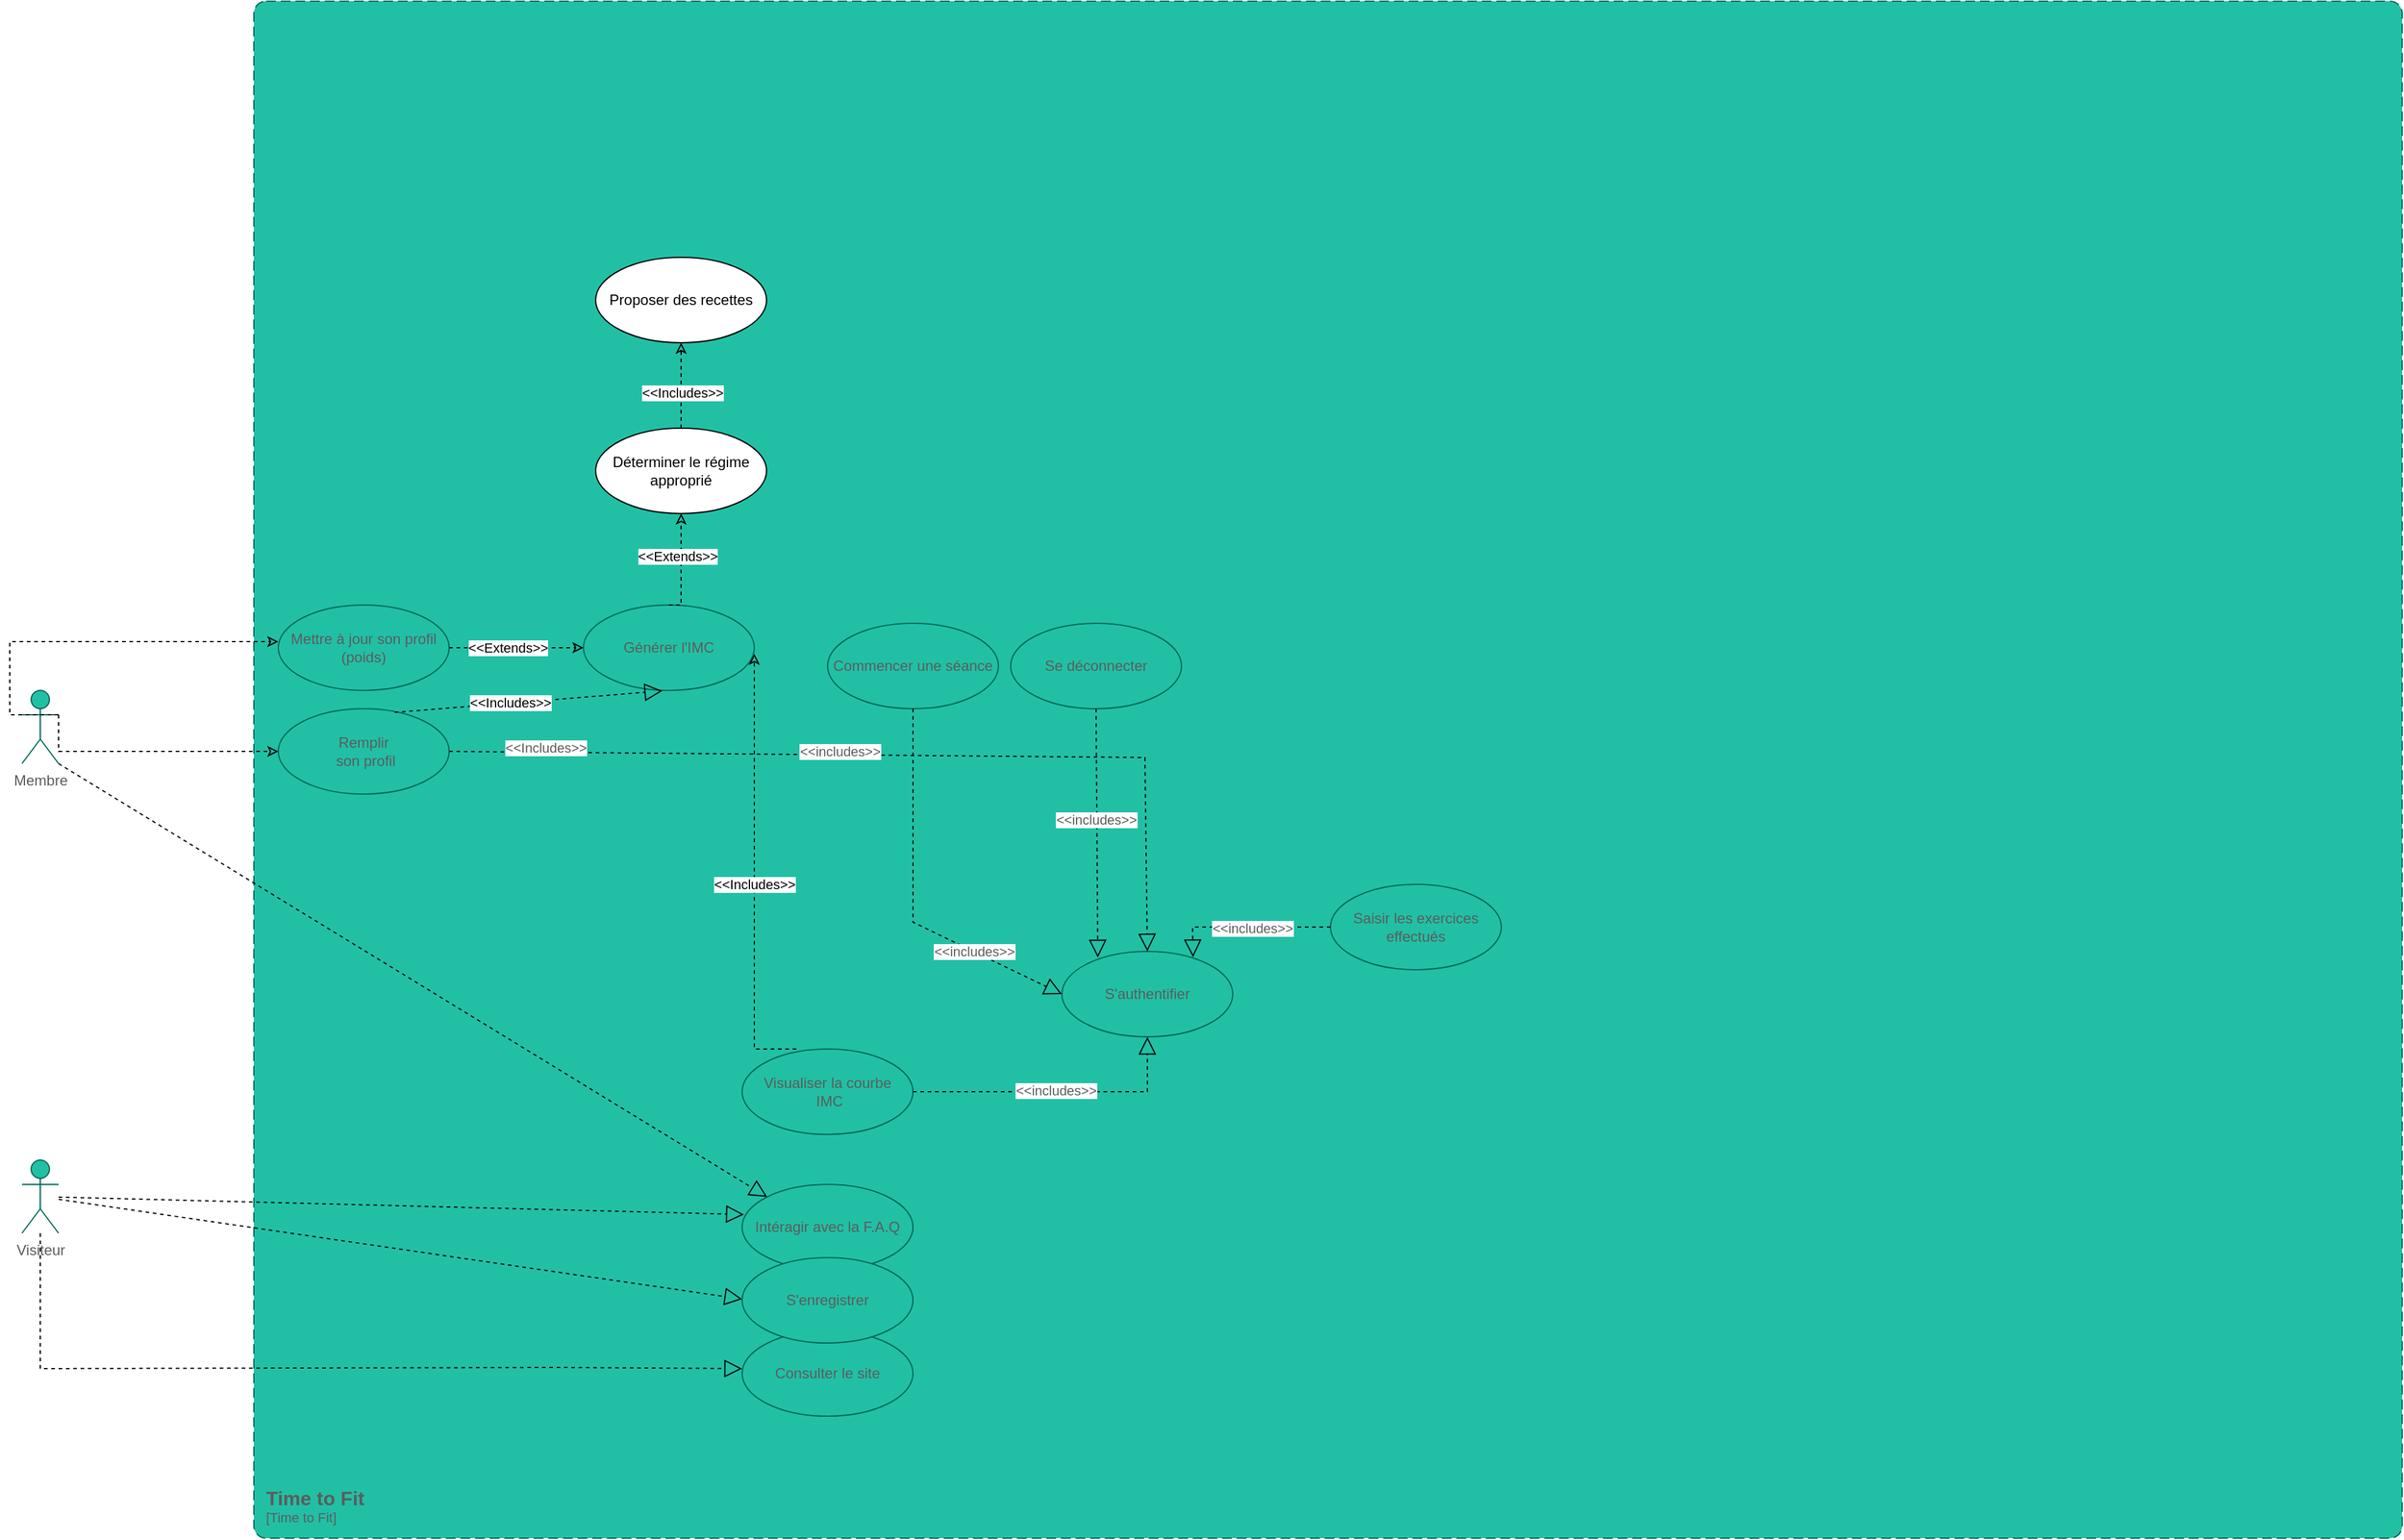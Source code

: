 <mxfile version="16.5.1" type="device" pages="4"><diagram id="xKvX-BIyCy0Cj0TKDyDa" name="Use_case_Diagram"><mxGraphModel dx="2447" dy="2106" grid="1" gridSize="10" guides="1" tooltips="1" connect="1" arrows="1" fold="1" page="1" pageScale="1" pageWidth="827" pageHeight="1169" math="0" shadow="0"><root><mxCell id="fLrZU8lNia59K8IGwUj8-0"/><mxCell id="fLrZU8lNia59K8IGwUj8-1" parent="fLrZU8lNia59K8IGwUj8-0"/><mxCell id="5-Moo6bqKRFE8r_fywq4-1" style="edgeStyle=orthogonalEdgeStyle;curved=0;rounded=1;sketch=0;orthogonalLoop=1;jettySize=auto;html=1;fontColor=#5C5C5C;strokeColor=#006658;fillColor=#21C0A5;" parent="fLrZU8lNia59K8IGwUj8-1" edge="1"><mxGeometry relative="1" as="geometry"><mxPoint x="389.99" y="360" as="targetPoint"/><mxPoint x="169.99" y="545.04" as="sourcePoint"/></mxGeometry></mxCell><mxCell id="5-Moo6bqKRFE8r_fywq4-2" value="Membre" style="shape=umlActor;verticalLabelPosition=bottom;verticalAlign=top;html=1;fillColor=#21C0A5;strokeColor=#006658;fontColor=#5C5C5C;" parent="fLrZU8lNia59K8IGwUj8-1" vertex="1"><mxGeometry x="-150" y="515" width="30" height="60" as="geometry"/></mxCell><mxCell id="5-Moo6bqKRFE8r_fywq4-3" value="Visiteur" style="shape=umlActor;verticalLabelPosition=bottom;verticalAlign=top;html=1;fillColor=#21C0A5;strokeColor=#006658;fontColor=#5C5C5C;" parent="fLrZU8lNia59K8IGwUj8-1" vertex="1"><mxGeometry x="-150" y="900" width="30" height="60" as="geometry"/></mxCell><object placeholders="1" c4Name="Time to Fit" c4Type="SystemScopeBoundary" c4Application="Time to Fit" label="&lt;font style=&quot;font-size: 16px&quot;&gt;&lt;b&gt;&lt;div style=&quot;text-align: left&quot;&gt;%c4Name%&lt;/div&gt;&lt;/b&gt;&lt;/font&gt;&lt;div style=&quot;text-align: left&quot;&gt;[%c4Application%]&lt;/div&gt;" id="5-Moo6bqKRFE8r_fywq4-5"><mxCell style="rounded=1;fontSize=11;whiteSpace=wrap;html=1;dashed=1;arcSize=20;labelBackgroundColor=none;align=left;verticalAlign=bottom;labelBorderColor=none;spacingTop=0;spacing=10;dashPattern=8 4;metaEdit=1;rotatable=0;perimeter=rectanglePerimeter;noLabel=0;labelPadding=0;allowArrows=0;connectable=0;expand=0;recursiveResize=0;editable=1;pointerEvents=0;absoluteArcSize=1;points=[[0.25,0,0],[0.5,0,0],[0.75,0,0],[1,0.25,0],[1,0.5,0],[1,0.75,0],[0.75,1,0],[0.5,1,0],[0.25,1,0],[0,0.75,0],[0,0.5,0],[0,0.25,0]];fillColor=#21C0A5;strokeColor=#006658;fontColor=#5C5C5C;" parent="fLrZU8lNia59K8IGwUj8-1" vertex="1"><mxGeometry x="40" y="-50" width="1760" height="1260" as="geometry"/></mxCell></object><mxCell id="5-Moo6bqKRFE8r_fywq4-6" value="&lt;div&gt;Remplir&lt;/div&gt;&amp;nbsp;son profil" style="ellipse;whiteSpace=wrap;html=1;fillColor=#21C0A5;strokeColor=#006658;fontColor=#5C5C5C;" parent="fLrZU8lNia59K8IGwUj8-1" vertex="1"><mxGeometry x="60" y="530" width="140" height="70" as="geometry"/></mxCell><mxCell id="5-Moo6bqKRFE8r_fywq4-7" value="S'authentifier" style="ellipse;whiteSpace=wrap;html=1;fillColor=#21C0A5;strokeColor=#006658;fontColor=#5C5C5C;" parent="fLrZU8lNia59K8IGwUj8-1" vertex="1"><mxGeometry x="701.99" y="729" width="140" height="70" as="geometry"/></mxCell><mxCell id="5-Moo6bqKRFE8r_fywq4-8" value="" style="endArrow=block;dashed=1;endFill=0;endSize=12;html=1;rounded=0;entryX=0.5;entryY=0;entryDx=0;entryDy=0;strokeColor=#000807;fontColor=#5C5C5C;exitX=1;exitY=0.5;exitDx=0;exitDy=0;strokeWidth=1;" parent="fLrZU8lNia59K8IGwUj8-1" source="5-Moo6bqKRFE8r_fywq4-6" target="5-Moo6bqKRFE8r_fywq4-7" edge="1"><mxGeometry width="160" relative="1" as="geometry"><mxPoint x="409.99" y="630" as="sourcePoint"/><mxPoint x="729.99" y="660" as="targetPoint"/><Array as="points"><mxPoint x="770" y="570"/></Array></mxGeometry></mxCell><mxCell id="5-Moo6bqKRFE8r_fywq4-9" value="&amp;lt;&amp;lt;includes&amp;gt;&amp;gt;" style="edgeLabel;html=1;align=center;verticalAlign=middle;resizable=0;points=[];fontColor=#5C5C5C;" parent="5-Moo6bqKRFE8r_fywq4-8" vertex="1" connectable="0"><mxGeometry x="-0.638" y="1" relative="1" as="geometry"><mxPoint x="188" as="offset"/></mxGeometry></mxCell><mxCell id="5-Moo6bqKRFE8r_fywq4-10" value="Commencer une séance" style="ellipse;whiteSpace=wrap;html=1;fillColor=#21C0A5;strokeColor=#006658;fontColor=#5C5C5C;" parent="fLrZU8lNia59K8IGwUj8-1" vertex="1"><mxGeometry x="509.99" y="460" width="140" height="70" as="geometry"/></mxCell><mxCell id="5-Moo6bqKRFE8r_fywq4-11" value="" style="endArrow=block;dashed=1;endFill=0;endSize=12;html=1;rounded=0;entryX=0;entryY=0.5;entryDx=0;entryDy=0;strokeColor=#000807;fontColor=#5C5C5C;exitX=0.5;exitY=1;exitDx=0;exitDy=0;strokeWidth=1;" parent="fLrZU8lNia59K8IGwUj8-1" source="5-Moo6bqKRFE8r_fywq4-10" target="5-Moo6bqKRFE8r_fywq4-7" edge="1"><mxGeometry width="160" relative="1" as="geometry"><mxPoint x="589.99" y="580" as="sourcePoint"/><mxPoint x="649.99" y="680" as="targetPoint"/><Array as="points"><mxPoint x="580" y="705"/></Array></mxGeometry></mxCell><mxCell id="5-Moo6bqKRFE8r_fywq4-12" value="&amp;lt;&amp;lt;includes&amp;gt;&amp;gt;" style="edgeLabel;html=1;align=center;verticalAlign=middle;resizable=0;points=[];fontColor=#5C5C5C;" parent="5-Moo6bqKRFE8r_fywq4-11" vertex="1" connectable="0"><mxGeometry x="-0.149" relative="1" as="geometry"><mxPoint x="50" y="67" as="offset"/></mxGeometry></mxCell><mxCell id="5-Moo6bqKRFE8r_fywq4-13" value="Intéragir avec la F.A.Q" style="ellipse;whiteSpace=wrap;html=1;fillColor=#21C0A5;strokeColor=#006658;fontColor=#5C5C5C;" parent="fLrZU8lNia59K8IGwUj8-1" vertex="1"><mxGeometry x="439.99" y="920" width="140" height="70" as="geometry"/></mxCell><mxCell id="5-Moo6bqKRFE8r_fywq4-14" value="" style="endArrow=block;dashed=1;endFill=0;endSize=12;html=1;rounded=0;strokeColor=#000807;fontColor=#5C5C5C;entryX=0.01;entryY=0.352;entryDx=0;entryDy=0;entryPerimeter=0;strokeWidth=1;" parent="fLrZU8lNia59K8IGwUj8-1" source="5-Moo6bqKRFE8r_fywq4-3" target="5-Moo6bqKRFE8r_fywq4-13" edge="1"><mxGeometry width="160" relative="1" as="geometry"><mxPoint x="160" y="940.02" as="sourcePoint"/><mxPoint x="449.99" y="940" as="targetPoint"/><Array as="points"/></mxGeometry></mxCell><mxCell id="5-Moo6bqKRFE8r_fywq4-16" value="" style="endArrow=block;dashed=1;endFill=0;endSize=12;html=1;rounded=0;entryX=0;entryY=0;entryDx=0;entryDy=0;strokeColor=#000807;fontColor=#5C5C5C;strokeWidth=1;exitX=1;exitY=1;exitDx=0;exitDy=0;exitPerimeter=0;" parent="fLrZU8lNia59K8IGwUj8-1" source="5-Moo6bqKRFE8r_fywq4-2" target="5-Moo6bqKRFE8r_fywq4-13" edge="1"><mxGeometry width="160" relative="1" as="geometry"><mxPoint x="169.99" y="565.217" as="sourcePoint"/><mxPoint x="309.99" y="860" as="targetPoint"/><Array as="points"/></mxGeometry></mxCell><mxCell id="5-Moo6bqKRFE8r_fywq4-18" value="Consulter le site&lt;span style=&quot;color: rgba(0 , 0 , 0 , 0) ; font-family: monospace ; font-size: 0px&quot;&gt;%3CmxGraphModel%3E%3Croot%3E%3CmxCell%20id%3D%220%22%2F%3E%3CmxCell%20id%3D%221%22%20parent%3D%220%22%2F%3E%3CmxCell%20id%3D%222%22%20value%3D%22%22%20style%3D%22endArrow%3Dblock%3Bdashed%3D1%3BendFill%3D0%3BendSize%3D12%3Bhtml%3D1%3Brounded%3D0%3BentryX%3D0.5%3BentryY%3D0%3BentryDx%3D0%3BentryDy%3D0%3B%22%20edge%3D%221%22%20parent%3D%221%22%3E%3CmxGeometry%20width%3D%22160%22%20relative%3D%221%22%20as%3D%22geometry%22%3E%3CmxPoint%20x%3D%22-310%22%20y%3D%22-660.56%22%20as%3D%22sourcePoint%22%2F%3E%3CmxPoint%20x%3D%22-220%22%20y%3D%22-530%22%20as%3D%22targetPoint%22%2F%3E%3CArray%20as%3D%22points%22%3E%3CmxPoint%20x%3D%22-220%22%20y%3D%22-661%22%2F%3E%3C%2FArray%3E%3C%2FmxGeometry%3E%3C%2FmxCell%3E%3C%2Froot%3E%3C%2FmxGraphModel%3E&lt;/span&gt;" style="ellipse;whiteSpace=wrap;html=1;fillColor=#21C0A5;strokeColor=#006658;fontColor=#5C5C5C;" parent="fLrZU8lNia59K8IGwUj8-1" vertex="1"><mxGeometry x="439.99" y="1040" width="140" height="70" as="geometry"/></mxCell><mxCell id="5-Moo6bqKRFE8r_fywq4-19" value="" style="endArrow=block;dashed=1;endFill=0;endSize=12;html=1;rounded=0;entryX=0.5;entryY=0;entryDx=0;entryDy=0;strokeColor=#000807;fontColor=#5C5C5C;strokeWidth=1;" parent="fLrZU8lNia59K8IGwUj8-1" source="5-Moo6bqKRFE8r_fywq4-3" edge="1"><mxGeometry width="160" relative="1" as="geometry"><mxPoint x="163.99" y="949.68" as="sourcePoint"/><mxPoint x="439.99" y="1071" as="targetPoint"/><Array as="points"><mxPoint x="-135" y="1071"/><mxPoint x="289.99" y="1070"/></Array></mxGeometry></mxCell><mxCell id="5-Moo6bqKRFE8r_fywq4-21" value="Saisir les exercices effectués&lt;span style=&quot;color: rgba(0 , 0 , 0 , 0) ; font-family: monospace ; font-size: 0px&quot;&gt;%3CmxGraphModel%3E%3Croot%3E%3CmxCell%20id%3D%220%22%2F%3E%3CmxCell%20id%3D%221%22%20parent%3D%220%22%2F%3E%3CmxCell%20id%3D%222%22%20value%3D%22%22%20style%3D%22endArrow%3Dblock%3Bdashed%3D1%3BendFill%3D0%3BendSize%3D12%3Bhtml%3D1%3Brounded%3D0%3BentryX%3D0.5%3BentryY%3D0%3BentryDx%3D0%3BentryDy%3D0%3B%22%20edge%3D%221%22%20parent%3D%221%22%3E%3CmxGeometry%20width%3D%22160%22%20relative%3D%221%22%20as%3D%22geometry%22%3E%3CmxPoint%20x%3D%22-310%22%20y%3D%22-660.56%22%20as%3D%22sourcePoint%22%2F%3E%3CmxPoint%20x%3D%22-220%22%20y%3D%22-530%22%20as%3D%22targetPoint%22%2F%3E%3CArray%20as%3D%22points%22%3E%3CmxPoint%20x%3D%22-220%22%20y%3D%22-661%22%2F%3E%3C%2FArray%3E%3C%2FmxGeometry%3E%3C%2FmxCell%3E%3C%2Froot%3E%3C%2FmxGraphModel%3E&lt;/span&gt;" style="ellipse;whiteSpace=wrap;html=1;fillColor=#21C0A5;strokeColor=#006658;fontColor=#5C5C5C;" parent="fLrZU8lNia59K8IGwUj8-1" vertex="1"><mxGeometry x="921.99" y="674" width="140" height="70" as="geometry"/></mxCell><mxCell id="5-Moo6bqKRFE8r_fywq4-22" value="" style="endArrow=block;dashed=1;endFill=0;endSize=12;html=1;rounded=0;exitX=0.767;exitY=0.067;exitDx=0;exitDy=0;exitPerimeter=0;strokeColor=#000807;fontColor=#5C5C5C;entryX=0.767;entryY=0.067;entryDx=0;entryDy=0;entryPerimeter=0;strokeWidth=1;" parent="fLrZU8lNia59K8IGwUj8-1" target="5-Moo6bqKRFE8r_fywq4-7" edge="1"><mxGeometry width="160" relative="1" as="geometry"><mxPoint x="921.99" y="709" as="sourcePoint"/><mxPoint x="501.99" y="748.44" as="targetPoint"/><Array as="points"><mxPoint x="808.99" y="709"/></Array></mxGeometry></mxCell><mxCell id="5-Moo6bqKRFE8r_fywq4-23" value="&amp;lt;&amp;lt;includes&amp;gt;&amp;gt;" style="edgeLabel;html=1;align=center;verticalAlign=middle;resizable=0;points=[];fontColor=#5C5C5C;" parent="5-Moo6bqKRFE8r_fywq4-22" vertex="1" connectable="0"><mxGeometry x="-0.078" y="1" relative="1" as="geometry"><mxPoint x="-1" as="offset"/></mxGeometry></mxCell><mxCell id="5-Moo6bqKRFE8r_fywq4-24" value="Visualiser la courbe&lt;br&gt;&amp;nbsp;IMC" style="ellipse;whiteSpace=wrap;html=1;fillColor=#21C0A5;strokeColor=#006658;fontColor=#5C5C5C;" parent="fLrZU8lNia59K8IGwUj8-1" vertex="1"><mxGeometry x="439.99" y="809" width="140" height="70" as="geometry"/></mxCell><mxCell id="5-Moo6bqKRFE8r_fywq4-25" value="" style="endArrow=block;dashed=1;endFill=0;endSize=12;html=1;rounded=0;strokeColor=#000807;fontColor=#5C5C5C;entryX=1;entryY=0.5;entryDx=0;entryDy=0;exitX=1;exitY=0.5;exitDx=0;exitDy=0;strokeWidth=1;" parent="fLrZU8lNia59K8IGwUj8-1" source="5-Moo6bqKRFE8r_fywq4-24" edge="1"><mxGeometry width="160" relative="1" as="geometry"><mxPoint x="881.99" y="849" as="sourcePoint"/><mxPoint x="771.99" y="799" as="targetPoint"/><Array as="points"><mxPoint x="772" y="844"/></Array></mxGeometry></mxCell><mxCell id="5-Moo6bqKRFE8r_fywq4-26" value="&amp;lt;&amp;lt;includes&amp;gt;&amp;gt;" style="edgeLabel;html=1;align=center;verticalAlign=middle;resizable=0;points=[];fontColor=#5C5C5C;" parent="5-Moo6bqKRFE8r_fywq4-25" vertex="1" connectable="0"><mxGeometry x="0.078" y="-1" relative="1" as="geometry"><mxPoint x="-11" y="-2" as="offset"/></mxGeometry></mxCell><mxCell id="5-Moo6bqKRFE8r_fywq4-27" value="Se déconnecter" style="ellipse;whiteSpace=wrap;html=1;fillColor=#21C0A5;strokeColor=#006658;fontColor=#5C5C5C;" parent="fLrZU8lNia59K8IGwUj8-1" vertex="1"><mxGeometry x="659.99" y="460" width="140" height="70" as="geometry"/></mxCell><mxCell id="5-Moo6bqKRFE8r_fywq4-28" value="" style="endArrow=block;dashed=1;endFill=0;endSize=12;html=1;rounded=0;strokeColor=#000807;fontColor=#5C5C5C;exitX=0.5;exitY=1;exitDx=0;exitDy=0;entryX=0.21;entryY=0.071;entryDx=0;entryDy=0;entryPerimeter=0;strokeWidth=1;" parent="fLrZU8lNia59K8IGwUj8-1" source="5-Moo6bqKRFE8r_fywq4-27" target="5-Moo6bqKRFE8r_fywq4-7" edge="1"><mxGeometry width="160" relative="1" as="geometry"><mxPoint x="730" y="590" as="sourcePoint"/><mxPoint x="729.99" y="670" as="targetPoint"/><Array as="points"/></mxGeometry></mxCell><mxCell id="5-Moo6bqKRFE8r_fywq4-29" value="&amp;lt;&amp;lt;includes&amp;gt;&amp;gt;" style="edgeLabel;html=1;align=center;verticalAlign=middle;resizable=0;points=[];fontColor=#5C5C5C;" parent="5-Moo6bqKRFE8r_fywq4-28" vertex="1" connectable="0"><mxGeometry x="-0.004" y="-3" relative="1" as="geometry"><mxPoint x="2" y="-11" as="offset"/></mxGeometry></mxCell><mxCell id="5-Moo6bqKRFE8r_fywq4-30" value="Générer l'IMC" style="ellipse;whiteSpace=wrap;html=1;fillColor=#21C0A5;strokeColor=#006658;fontColor=#5C5C5C;" parent="fLrZU8lNia59K8IGwUj8-1" vertex="1"><mxGeometry x="310" y="445" width="140" height="70" as="geometry"/></mxCell><mxCell id="5-Moo6bqKRFE8r_fywq4-31" value="" style="endArrow=block;dashed=1;endFill=0;endSize=12;html=1;rounded=0;entryX=0.461;entryY=1.006;entryDx=0;entryDy=0;strokeColor=#000807;fontColor=#5C5C5C;exitX=0.681;exitY=0.043;exitDx=0;exitDy=0;exitPerimeter=0;entryPerimeter=0;strokeWidth=1;" parent="fLrZU8lNia59K8IGwUj8-1" source="5-Moo6bqKRFE8r_fywq4-6" target="5-Moo6bqKRFE8r_fywq4-30" edge="1"><mxGeometry width="160" relative="1" as="geometry"><mxPoint x="460" y="675" as="sourcePoint"/><mxPoint x="460" y="515" as="targetPoint"/><Array as="points"/></mxGeometry></mxCell><mxCell id="5-Moo6bqKRFE8r_fywq4-32" value="&amp;lt;&amp;lt;Includes&amp;gt;&amp;gt;" style="edgeLabel;html=1;align=center;verticalAlign=middle;resizable=0;points=[];fontColor=#5C5C5C;" parent="5-Moo6bqKRFE8r_fywq4-31" vertex="1" connectable="0"><mxGeometry x="0.293" y="2" relative="1" as="geometry"><mxPoint x="-18" y="42" as="offset"/></mxGeometry></mxCell><mxCell id="5-Moo6bqKRFE8r_fywq4-33" value="&amp;lt;&amp;lt;Includes&amp;gt;&amp;gt;" style="edgeLabel;html=1;align=center;verticalAlign=middle;resizable=0;points=[];" parent="5-Moo6bqKRFE8r_fywq4-31" vertex="1" connectable="0"><mxGeometry x="-0.283" y="2" relative="1" as="geometry"><mxPoint x="16" as="offset"/></mxGeometry></mxCell><mxCell id="5-Moo6bqKRFE8r_fywq4-34" value="Proposer des recettes" style="ellipse;whiteSpace=wrap;html=1;" parent="fLrZU8lNia59K8IGwUj8-1" vertex="1"><mxGeometry x="320" y="160" width="140" height="70" as="geometry"/></mxCell><mxCell id="5-Moo6bqKRFE8r_fywq4-35" value="" style="rounded=0;orthogonalLoop=1;jettySize=auto;html=1;strokeWidth=1;dashed=1;startArrow=none;endArrow=classic;edgeStyle=orthogonalEdgeStyle;startFill=0;endFill=0;strokeColor=#000000;sketch=0;entryX=0.5;entryY=1;entryDx=0;entryDy=0;exitX=0.5;exitY=0;exitDx=0;exitDy=0;" parent="fLrZU8lNia59K8IGwUj8-1" source="5-Moo6bqKRFE8r_fywq4-30" target="5-Moo6bqKRFE8r_fywq4-44" edge="1"><mxGeometry relative="1" as="geometry"><mxPoint x="410" y="550" as="sourcePoint"/><mxPoint x="660" y="550" as="targetPoint"/><Array as="points"><mxPoint x="390" y="445"/></Array></mxGeometry></mxCell><mxCell id="5-Moo6bqKRFE8r_fywq4-36" value="&amp;lt;&amp;lt;Extends&amp;gt;&amp;gt;" style="edgeLabel;html=1;align=center;verticalAlign=middle;resizable=0;points=[];" parent="5-Moo6bqKRFE8r_fywq4-35" vertex="1" connectable="0"><mxGeometry x="0.189" y="3" relative="1" as="geometry"><mxPoint as="offset"/></mxGeometry></mxCell><mxCell id="5-Moo6bqKRFE8r_fywq4-37" value="" style="rounded=0;orthogonalLoop=1;jettySize=auto;html=1;strokeWidth=1;dashed=1;startArrow=none;endArrow=classic;edgeStyle=orthogonalEdgeStyle;startFill=0;endFill=0;strokeColor=#020502;sketch=0;exitX=0.317;exitY=0;exitDx=0;exitDy=0;entryX=1;entryY=0.571;entryDx=0;entryDy=0;entryPerimeter=0;exitPerimeter=0;" parent="fLrZU8lNia59K8IGwUj8-1" source="5-Moo6bqKRFE8r_fywq4-24" target="5-Moo6bqKRFE8r_fywq4-30" edge="1"><mxGeometry relative="1" as="geometry"><mxPoint x="470" y="620" as="sourcePoint"/><mxPoint x="460" y="380" as="targetPoint"/><Array as="points"><mxPoint x="450" y="809"/></Array></mxGeometry></mxCell><mxCell id="5-Moo6bqKRFE8r_fywq4-38" value="&lt;div&gt;&amp;lt;&amp;lt;Includes&amp;gt;&amp;gt;&lt;/div&gt;" style="edgeLabel;html=1;align=center;verticalAlign=middle;resizable=0;points=[];" parent="5-Moo6bqKRFE8r_fywq4-37" vertex="1" connectable="0"><mxGeometry x="-0.706" y="-1" relative="1" as="geometry"><mxPoint x="-1" y="-117" as="offset"/></mxGeometry></mxCell><mxCell id="5-Moo6bqKRFE8r_fywq4-39" value="Mettre à jour son profil&lt;br&gt;(poids)" style="ellipse;whiteSpace=wrap;html=1;fillColor=#21C0A5;strokeColor=#006658;fontColor=#5C5C5C;" parent="fLrZU8lNia59K8IGwUj8-1" vertex="1"><mxGeometry x="60" y="445" width="140" height="70" as="geometry"/></mxCell><mxCell id="5-Moo6bqKRFE8r_fywq4-40" value="" style="rounded=0;orthogonalLoop=1;jettySize=auto;html=1;strokeWidth=1;dashed=1;startArrow=none;endArrow=classic;edgeStyle=orthogonalEdgeStyle;startFill=0;endFill=0;strokeColor=#000000;sketch=0;exitX=1;exitY=0.5;exitDx=0;exitDy=0;entryX=0;entryY=0.5;entryDx=0;entryDy=0;" parent="fLrZU8lNia59K8IGwUj8-1" source="5-Moo6bqKRFE8r_fywq4-39" target="5-Moo6bqKRFE8r_fywq4-30" edge="1"><mxGeometry relative="1" as="geometry"><mxPoint x="170" y="540" as="sourcePoint"/><mxPoint x="420" y="540" as="targetPoint"/></mxGeometry></mxCell><mxCell id="5-Moo6bqKRFE8r_fywq4-41" value="&amp;lt;&amp;lt;Extends&amp;gt;&amp;gt;" style="edgeLabel;html=1;align=center;verticalAlign=middle;resizable=0;points=[];" parent="5-Moo6bqKRFE8r_fywq4-40" vertex="1" connectable="0"><mxGeometry x="-0.127" relative="1" as="geometry"><mxPoint as="offset"/></mxGeometry></mxCell><mxCell id="5-Moo6bqKRFE8r_fywq4-42" value="" style="rounded=0;orthogonalLoop=1;jettySize=auto;html=1;strokeWidth=1;dashed=1;startArrow=none;endArrow=classic;edgeStyle=orthogonalEdgeStyle;startFill=0;endFill=0;strokeColor=#010301;sketch=0;exitX=1;exitY=0.333;exitDx=0;exitDy=0;exitPerimeter=0;entryX=0;entryY=0.5;entryDx=0;entryDy=0;" parent="fLrZU8lNia59K8IGwUj8-1" source="5-Moo6bqKRFE8r_fywq4-2" target="5-Moo6bqKRFE8r_fywq4-6" edge="1"><mxGeometry relative="1" as="geometry"><mxPoint x="-70" y="544.66" as="sourcePoint"/><mxPoint x="60" y="570" as="targetPoint"/><Array as="points"><mxPoint x="-120" y="565"/></Array></mxGeometry></mxCell><mxCell id="5-Moo6bqKRFE8r_fywq4-44" value="Déterminer le régime approprié" style="ellipse;whiteSpace=wrap;html=1;" parent="fLrZU8lNia59K8IGwUj8-1" vertex="1"><mxGeometry x="320" y="300" width="140" height="70" as="geometry"/></mxCell><mxCell id="5-Moo6bqKRFE8r_fywq4-45" value="" style="rounded=0;orthogonalLoop=1;jettySize=auto;html=1;strokeWidth=1;dashed=1;startArrow=none;endArrow=classic;edgeStyle=orthogonalEdgeStyle;startFill=0;endFill=0;strokeColor=#000000;sketch=0;entryX=0.5;entryY=1;entryDx=0;entryDy=0;exitX=0.5;exitY=0;exitDx=0;exitDy=0;" parent="fLrZU8lNia59K8IGwUj8-1" source="5-Moo6bqKRFE8r_fywq4-44" target="5-Moo6bqKRFE8r_fywq4-34" edge="1"><mxGeometry relative="1" as="geometry"><mxPoint x="300" y="460" as="sourcePoint"/><mxPoint x="550" y="460" as="targetPoint"/></mxGeometry></mxCell><mxCell id="5-Moo6bqKRFE8r_fywq4-46" value="&amp;lt;&amp;lt;Includes&amp;gt;&amp;gt;" style="edgeLabel;html=1;align=center;verticalAlign=middle;resizable=0;points=[];" parent="5-Moo6bqKRFE8r_fywq4-45" vertex="1" connectable="0"><mxGeometry x="-0.175" y="-1" relative="1" as="geometry"><mxPoint as="offset"/></mxGeometry></mxCell><mxCell id="B6ZZCcpnUKU3HFgtWo5v-0" value="S'enregistrer" style="ellipse;whiteSpace=wrap;html=1;fillColor=#21C0A5;strokeColor=#006658;fontColor=#5C5C5C;" vertex="1" parent="fLrZU8lNia59K8IGwUj8-1"><mxGeometry x="439.99" y="980" width="140" height="70" as="geometry"/></mxCell><mxCell id="kkzzXdFCJJ3UgBBlJ6cE-0" value="" style="endArrow=block;dashed=1;endFill=0;endSize=12;html=1;rounded=0;strokeColor=#000807;fontColor=#5C5C5C;strokeWidth=1;" edge="1" parent="fLrZU8lNia59K8IGwUj8-1" source="5-Moo6bqKRFE8r_fywq4-3"><mxGeometry width="160" relative="1" as="geometry"><mxPoint x="-111.39" y="1000.001" as="sourcePoint"/><mxPoint x="440" y="1014" as="targetPoint"/><Array as="points"/></mxGeometry></mxCell><mxCell id="puGQnghWBPVRZC0z6dfs-0" value="" style="rounded=0;orthogonalLoop=1;jettySize=auto;html=1;strokeWidth=1;dashed=1;startArrow=none;endArrow=classic;edgeStyle=orthogonalEdgeStyle;startFill=0;endFill=0;strokeColor=#010301;sketch=0;exitX=1;exitY=0.333;exitDx=0;exitDy=0;exitPerimeter=0;entryX=0;entryY=0.5;entryDx=0;entryDy=0;" edge="1" parent="fLrZU8lNia59K8IGwUj8-1" source="5-Moo6bqKRFE8r_fywq4-2"><mxGeometry relative="1" as="geometry"><mxPoint x="-120" y="445" as="sourcePoint"/><mxPoint x="60" y="475" as="targetPoint"/><Array as="points"><mxPoint x="-160" y="535"/><mxPoint x="-160" y="475"/></Array></mxGeometry></mxCell></root></mxGraphModel></diagram><diagram id="zWozdT0X6PgPorGKB9_T" name="Register_Diagram"><mxGraphModel dx="1350" dy="1950" grid="1" gridSize="10" guides="1" tooltips="1" connect="1" arrows="1" fold="1" page="1" pageScale="1" pageWidth="827" pageHeight="1169" math="0" shadow="0"><root><mxCell id="RYLnE3aSsPZ83BlJELiR-0"/><mxCell id="RYLnE3aSsPZ83BlJELiR-1" parent="RYLnE3aSsPZ83BlJELiR-0"/><mxCell id="ZDGxiLYGIK6fewVEwY1h-0" value="alt" style="strokeColor=inherit;fillColor=inherit;gradientColor=inherit;html=1;shape=mxgraph.sysml.package;labelX=35;fontStyle=1;align=left;verticalAlign=top;spacingLeft=5;spacingTop=-3;" vertex="1" parent="RYLnE3aSsPZ83BlJELiR-1"><mxGeometry x="670" y="54" width="1300" height="706" as="geometry"/></mxCell><mxCell id="RYLnE3aSsPZ83BlJELiR-2" value="Sign Up Form" style="shape=umlBoundary;whiteSpace=wrap;html=1;" vertex="1" parent="RYLnE3aSsPZ83BlJELiR-1"><mxGeometry x="1255.63" y="-365.55" width="66.25" height="50.73" as="geometry"/></mxCell><mxCell id="RYLnE3aSsPZ83BlJELiR-3" value="User Account Controller" style="ellipse;shape=umlControl;whiteSpace=wrap;html=1;" vertex="1" parent="RYLnE3aSsPZ83BlJELiR-1"><mxGeometry x="1480" y="-365.55" width="70" height="74.82" as="geometry"/></mxCell><mxCell id="RYLnE3aSsPZ83BlJELiR-4" value="" style="strokeColor=inherit;fillColor=inherit;gradientColor=inherit;endArrow=open;html=1;edgeStyle=none;verticalAlign=bottom;labelBackgroundColor=none;endSize=12;rounded=0;exitX=1.1;exitY=0.141;exitDx=0;exitDy=0;exitPerimeter=0;strokeWidth=2;fontSize=12;" edge="1" parent="RYLnE3aSsPZ83BlJELiR-1" source="RYLnE3aSsPZ83BlJELiR-31"><mxGeometry x="-1" y="-268" relative="1" as="geometry"><mxPoint x="648" y="702.55" as="sourcePoint"/><mxPoint x="1285" y="-186.18" as="targetPoint"/><mxPoint x="-93" y="-17" as="offset"/></mxGeometry></mxCell><mxCell id="RYLnE3aSsPZ83BlJELiR-5" value="Fill Register Form" style="align=right;html=1;verticalAlign=bottom;labelBackgroundColor=none;fontSize=12;" connectable="0" vertex="1" parent="RYLnE3aSsPZ83BlJELiR-4"><mxGeometry x="1" relative="1" as="geometry"><mxPoint x="-60" y="-1" as="offset"/></mxGeometry></mxCell><mxCell id="RYLnE3aSsPZ83BlJELiR-6" value="" style="html=1;points=[];perimeter=orthogonalPerimeter;fontSize=12;" vertex="1" parent="RYLnE3aSsPZ83BlJELiR-1"><mxGeometry x="1283.75" y="-189.18" width="10" height="35.37" as="geometry"/></mxCell><mxCell id="RYLnE3aSsPZ83BlJELiR-7" value="" style="strokeColor=inherit;fillColor=inherit;gradientColor=inherit;endArrow=none;html=1;edgeStyle=none;dashed=1;rounded=0;exitX=0.518;exitY=1.061;exitDx=0;exitDy=0;exitPerimeter=0;startArrow=none;fontSize=12;" edge="1" parent="RYLnE3aSsPZ83BlJELiR-1" source="RYLnE3aSsPZ83BlJELiR-18" target="RYLnE3aSsPZ83BlJELiR-6"><mxGeometry relative="1" as="geometry"><mxPoint x="1625.25" y="1132.55" as="targetPoint"/><mxPoint x="1622.47" y="794.425" as="sourcePoint"/></mxGeometry></mxCell><mxCell id="RYLnE3aSsPZ83BlJELiR-8" value="Submit Form Data" style="html=1;verticalAlign=bottom;labelBackgroundColor=none;endArrow=open;endFill=0;rounded=0;exitX=1.011;exitY=0.136;exitDx=0;exitDy=0;exitPerimeter=0;entryX=0;entryY=0.109;entryDx=0;entryDy=0;entryPerimeter=0;" edge="1" parent="RYLnE3aSsPZ83BlJELiR-1" source="RYLnE3aSsPZ83BlJELiR-9" target="RYLnE3aSsPZ83BlJELiR-11"><mxGeometry width="160" relative="1" as="geometry"><mxPoint x="891" y="1785.82" as="sourcePoint"/><mxPoint x="1051" y="1785.82" as="targetPoint"/></mxGeometry></mxCell><mxCell id="RYLnE3aSsPZ83BlJELiR-9" value="" style="html=1;points=[];perimeter=orthogonalPerimeter;" vertex="1" parent="RYLnE3aSsPZ83BlJELiR-1"><mxGeometry x="1283.75" y="-17.18" width="10" height="25" as="geometry"/></mxCell><mxCell id="RYLnE3aSsPZ83BlJELiR-10" value="" style="strokeColor=inherit;fillColor=inherit;gradientColor=inherit;endArrow=none;html=1;edgeStyle=none;dashed=1;rounded=0;exitX=0.518;exitY=1.061;exitDx=0;exitDy=0;exitPerimeter=0;startArrow=none;" edge="1" parent="RYLnE3aSsPZ83BlJELiR-1" source="RYLnE3aSsPZ83BlJELiR-6" target="RYLnE3aSsPZ83BlJELiR-9"><mxGeometry relative="1" as="geometry"><mxPoint x="1625.25" y="1086.55" as="targetPoint"/><mxPoint x="1621.93" y="837.04" as="sourcePoint"/></mxGeometry></mxCell><mxCell id="RYLnE3aSsPZ83BlJELiR-11" value="" style="html=1;points=[];perimeter=orthogonalPerimeter;" vertex="1" parent="RYLnE3aSsPZ83BlJELiR-1"><mxGeometry x="1515" y="-17.18" width="10" height="25" as="geometry"/></mxCell><mxCell id="RYLnE3aSsPZ83BlJELiR-12" value="" style="strokeColor=inherit;fillColor=inherit;gradientColor=inherit;endArrow=none;html=1;edgeStyle=none;dashed=1;rounded=0;exitX=0.594;exitY=1.023;exitDx=0;exitDy=0;exitPerimeter=0;" edge="1" parent="RYLnE3aSsPZ83BlJELiR-1" source="RYLnE3aSsPZ83BlJELiR-3" target="RYLnE3aSsPZ83BlJELiR-11"><mxGeometry relative="1" as="geometry"><mxPoint x="1853" y="1086.55" as="targetPoint"/><mxPoint x="1847.7" y="766.97" as="sourcePoint"/></mxGeometry></mxCell><mxCell id="RYLnE3aSsPZ83BlJELiR-13" value="Valid Form Data" style="html=1;verticalAlign=bottom;endArrow=open;dashed=1;endSize=8;rounded=0;exitX=0;exitY=0.86;exitDx=0;exitDy=0;exitPerimeter=0;entryX=1.125;entryY=0.867;entryDx=0;entryDy=0;entryPerimeter=0;" edge="1" parent="RYLnE3aSsPZ83BlJELiR-1" source="RYLnE3aSsPZ83BlJELiR-21" target="RYLnE3aSsPZ83BlJELiR-22"><mxGeometry relative="1" as="geometry"><mxPoint x="1076.75" y="1136.005" as="sourcePoint"/><mxPoint x="856.75" y="1136.555" as="targetPoint"/></mxGeometry></mxCell><mxCell id="RYLnE3aSsPZ83BlJELiR-14" value="" style="strokeColor=inherit;fillColor=inherit;gradientColor=inherit;endArrow=none;html=1;edgeStyle=none;dashed=1;rounded=0;exitX=0.417;exitY=0.98;exitDx=0;exitDy=0;exitPerimeter=0;startArrow=none;entryX=0.383;entryY=0.01;entryDx=0;entryDy=0;entryPerimeter=0;" edge="1" parent="RYLnE3aSsPZ83BlJELiR-1" source="RYLnE3aSsPZ83BlJELiR-11" target="RYLnE3aSsPZ83BlJELiR-21"><mxGeometry relative="1" as="geometry"><mxPoint x="1083.94" y="1072.5" as="targetPoint"/><mxPoint x="1083.94" y="1095.575" as="sourcePoint"/></mxGeometry></mxCell><mxCell id="RYLnE3aSsPZ83BlJELiR-15" style="edgeStyle=orthogonalEdgeStyle;rounded=0;orthogonalLoop=1;jettySize=auto;html=1;fontSize=12;" edge="1" parent="RYLnE3aSsPZ83BlJELiR-1" source="RYLnE3aSsPZ83BlJELiR-6"><mxGeometry relative="1" as="geometry"><mxPoint x="1294.0" y="-159.18" as="targetPoint"/><Array as="points"><mxPoint x="1314" y="-179.18"/><mxPoint x="1314" y="-159.18"/><mxPoint x="1294" y="-159.18"/></Array></mxGeometry></mxCell><mxCell id="RYLnE3aSsPZ83BlJELiR-16" value="check data" style="edgeLabel;html=1;align=center;verticalAlign=middle;resizable=0;points=[];fontSize=12;" vertex="1" connectable="0" parent="RYLnE3aSsPZ83BlJELiR-15"><mxGeometry x="-0.243" y="-2" relative="1" as="geometry"><mxPoint x="38" y="5" as="offset"/></mxGeometry></mxCell><mxCell id="RYLnE3aSsPZ83BlJELiR-17" value="Register Form navigate " style="html=1;verticalAlign=bottom;labelBackgroundColor=none;endArrow=open;endFill=0;rounded=0;exitX=1.038;exitY=0.072;exitDx=0;exitDy=0;exitPerimeter=0;entryX=-0.138;entryY=0.146;entryDx=0;entryDy=0;entryPerimeter=0;fontSize=12;strokeWidth=2;" edge="1" parent="RYLnE3aSsPZ83BlJELiR-1" target="RYLnE3aSsPZ83BlJELiR-18"><mxGeometry width="160" relative="1" as="geometry"><mxPoint x="1095.38" y="-258.02" as="sourcePoint"/><mxPoint x="848.03" y="556.36" as="targetPoint"/></mxGeometry></mxCell><mxCell id="RYLnE3aSsPZ83BlJELiR-18" value="" style="html=1;points=[];perimeter=orthogonalPerimeter;fontSize=12;" vertex="1" parent="RYLnE3aSsPZ83BlJELiR-1"><mxGeometry x="1283.75" y="-266.18" width="10" height="47" as="geometry"/></mxCell><mxCell id="RYLnE3aSsPZ83BlJELiR-19" value="" style="strokeColor=inherit;fillColor=inherit;gradientColor=inherit;endArrow=none;html=1;edgeStyle=none;dashed=1;rounded=0;exitX=0.518;exitY=1.061;exitDx=0;exitDy=0;exitPerimeter=0;" edge="1" parent="RYLnE3aSsPZ83BlJELiR-1" source="RYLnE3aSsPZ83BlJELiR-2" target="RYLnE3aSsPZ83BlJELiR-18"><mxGeometry relative="1" as="geometry"><mxPoint x="1632.47" y="795.82" as="targetPoint"/><mxPoint x="1632.47" y="658.425" as="sourcePoint"/></mxGeometry></mxCell><mxCell id="RYLnE3aSsPZ83BlJELiR-20" value="Display Register Form" style="html=1;verticalAlign=bottom;endArrow=open;dashed=1;endSize=8;rounded=0;exitX=0.008;exitY=0.87;exitDx=0;exitDy=0;exitPerimeter=0;entryX=1.055;entryY=0.914;entryDx=0;entryDy=0;entryPerimeter=0;fontSize=12;strokeWidth=2;" edge="1" parent="RYLnE3aSsPZ83BlJELiR-1"><mxGeometry relative="1" as="geometry"><mxPoint x="1283.83" y="-229.29" as="sourcePoint"/><mxPoint x="1095.55" y="-229.136" as="targetPoint"/></mxGeometry></mxCell><mxCell id="RYLnE3aSsPZ83BlJELiR-21" value="" style="html=1;points=[];perimeter=orthogonalPerimeter;" vertex="1" parent="RYLnE3aSsPZ83BlJELiR-1"><mxGeometry x="1515" y="311" width="10" height="254" as="geometry"/></mxCell><mxCell id="RYLnE3aSsPZ83BlJELiR-22" value="" style="html=1;points=[];perimeter=orthogonalPerimeter;" vertex="1" parent="RYLnE3aSsPZ83BlJELiR-1"><mxGeometry x="1283.75" y="305" width="10" height="260" as="geometry"/></mxCell><mxCell id="RYLnE3aSsPZ83BlJELiR-23" value="" style="strokeColor=inherit;fillColor=inherit;gradientColor=inherit;endArrow=none;html=1;edgeStyle=none;dashed=1;rounded=0;startArrow=none;exitX=0.68;exitY=1.031;exitDx=0;exitDy=0;exitPerimeter=0;entryX=0.542;entryY=-0.015;entryDx=0;entryDy=0;entryPerimeter=0;" edge="1" parent="RYLnE3aSsPZ83BlJELiR-1" source="RYLnE3aSsPZ83BlJELiR-9" target="RYLnE3aSsPZ83BlJELiR-22"><mxGeometry relative="1" as="geometry"><mxPoint x="852.86" y="1074.25" as="targetPoint"/><mxPoint x="818" y="1110" as="sourcePoint"/></mxGeometry></mxCell><mxCell id="RYLnE3aSsPZ83BlJELiR-24" value="" style="strokeColor=inherit;fillColor=inherit;gradientColor=inherit;endArrow=open;html=1;edgeStyle=none;verticalAlign=bottom;labelBackgroundColor=none;endSize=12;rounded=0;exitX=-0.292;exitY=0.921;exitDx=0;exitDy=0;exitPerimeter=0;entryX=1.083;entryY=0.907;entryDx=0;entryDy=0;entryPerimeter=0;" edge="1" parent="RYLnE3aSsPZ83BlJELiR-1" source="RYLnE3aSsPZ83BlJELiR-22"><mxGeometry x="1" y="-122" relative="1" as="geometry"><mxPoint x="828" y="1156" as="sourcePoint"/><mxPoint x="1095.83" y="544.634" as="targetPoint"/><mxPoint x="-122" y="109" as="offset"/></mxGeometry></mxCell><mxCell id="RYLnE3aSsPZ83BlJELiR-25" value="" style="align=right;html=1;verticalAlign=bottom;labelBackgroundColor=none;" connectable="0" vertex="1" parent="RYLnE3aSsPZ83BlJELiR-24"><mxGeometry x="1" relative="1" as="geometry"><mxPoint x="-60" y="-1" as="offset"/></mxGeometry></mxCell><mxCell id="RYLnE3aSsPZ83BlJELiR-26" value="&lt;div&gt;Registration Success&lt;/div&gt;" style="edgeLabel;html=1;align=center;verticalAlign=middle;resizable=0;points=[];" vertex="1" connectable="0" parent="RYLnE3aSsPZ83BlJELiR-24"><mxGeometry x="-0.274" y="1" relative="1" as="geometry"><mxPoint x="-28" y="-14" as="offset"/></mxGeometry></mxCell><mxCell id="RYLnE3aSsPZ83BlJELiR-27" value="Invalid Form Data" style="html=1;verticalAlign=bottom;endArrow=open;dashed=1;endSize=8;rounded=0;exitX=0.75;exitY=-0.003;exitDx=0;exitDy=0;exitPerimeter=0;" edge="1" parent="RYLnE3aSsPZ83BlJELiR-1" source="RYLnE3aSsPZ83BlJELiR-21" target="RYLnE3aSsPZ83BlJELiR-22"><mxGeometry x="0.027" y="-5" relative="1" as="geometry"><mxPoint x="1078.82" y="1207" as="sourcePoint"/><mxPoint x="856.75" y="1206.995" as="targetPoint"/><mxPoint as="offset"/></mxGeometry></mxCell><mxCell id="RYLnE3aSsPZ83BlJELiR-28" value="" style="strokeColor=inherit;fillColor=inherit;gradientColor=inherit;endArrow=open;html=1;edgeStyle=none;verticalAlign=bottom;labelBackgroundColor=none;endSize=12;rounded=0;exitX=-0.042;exitY=0.072;exitDx=0;exitDy=0;exitPerimeter=0;" edge="1" parent="RYLnE3aSsPZ83BlJELiR-1" source="RYLnE3aSsPZ83BlJELiR-22"><mxGeometry x="1" y="250" relative="1" as="geometry"><mxPoint x="858" y="1220" as="sourcePoint"/><mxPoint x="1095" y="323.72" as="targetPoint"/><mxPoint x="-120" y="-31" as="offset"/></mxGeometry></mxCell><mxCell id="RYLnE3aSsPZ83BlJELiR-29" value="" style="align=right;html=1;verticalAlign=bottom;labelBackgroundColor=none;" connectable="0" vertex="1" parent="RYLnE3aSsPZ83BlJELiR-28"><mxGeometry x="1" relative="1" as="geometry"><mxPoint x="-60" y="-1" as="offset"/></mxGeometry></mxCell><mxCell id="RYLnE3aSsPZ83BlJELiR-30" value="Registration Error " style="edgeLabel;html=1;align=center;verticalAlign=middle;resizable=0;points=[];" vertex="1" connectable="0" parent="RYLnE3aSsPZ83BlJELiR-28"><mxGeometry x="-0.274" y="1" relative="1" as="geometry"><mxPoint x="-28" y="-14" as="offset"/></mxGeometry></mxCell><mxCell id="RYLnE3aSsPZ83BlJELiR-34" value="&lt;font style=&quot;font-size: 16px&quot;&gt;[ ELSE ]&lt;/font&gt;" style="text;html=1;strokeColor=none;fillColor=none;align=center;verticalAlign=middle;whiteSpace=wrap;rounded=0;" vertex="1" parent="RYLnE3aSsPZ83BlJELiR-1"><mxGeometry x="719.48" y="450" width="120" height="30" as="geometry"/></mxCell><mxCell id="ZDGxiLYGIK6fewVEwY1h-2" value="&lt;font style=&quot;font-size: 16px&quot;&gt;[ IF SIGN UP FORM INVALID&amp;nbsp; ]&lt;/font&gt;" style="text;html=1;strokeColor=none;fillColor=none;align=center;verticalAlign=middle;whiteSpace=wrap;rounded=0;" vertex="1" parent="RYLnE3aSsPZ83BlJELiR-1"><mxGeometry x="700" y="100" width="158.96" height="30" as="geometry"/></mxCell><mxCell id="ZDGxiLYGIK6fewVEwY1h-3" value="" style="endArrow=none;dashed=1;html=1;dashPattern=1 3;strokeWidth=2;rounded=0;fontSize=16;entryX=1;entryY=0.5;entryDx=0;entryDy=0;entryPerimeter=0;exitX=0;exitY=0.5;exitDx=0;exitDy=0;exitPerimeter=0;" edge="1" parent="RYLnE3aSsPZ83BlJELiR-1" source="ZDGxiLYGIK6fewVEwY1h-0" target="ZDGxiLYGIK6fewVEwY1h-0"><mxGeometry width="50" height="50" relative="1" as="geometry"><mxPoint x="920" y="540" as="sourcePoint"/><mxPoint x="970" y="490" as="targetPoint"/></mxGeometry></mxCell><mxCell id="GEepgKPOlKwy3EsrmKXD-0" value="Member" style="shape=umlLifeline;participant=umlActor;perimeter=lifelinePerimeter;whiteSpace=wrap;html=1;container=1;collapsible=0;recursiveResize=0;verticalAlign=top;spacingTop=36;outlineConnect=0;" vertex="1" parent="RYLnE3aSsPZ83BlJELiR-1"><mxGeometry x="1075" y="-360" width="30" height="1120" as="geometry"/></mxCell><mxCell id="RYLnE3aSsPZ83BlJELiR-32" value="" style="html=1;points=[];perimeter=orthogonalPerimeter;fontSize=12;" vertex="1" parent="RYLnE3aSsPZ83BlJELiR-1"><mxGeometry x="1085" y="-267.18" width="10" height="46" as="geometry"/></mxCell><mxCell id="RYLnE3aSsPZ83BlJELiR-31" value="" style="html=1;points=[];perimeter=orthogonalPerimeter;fontSize=12;" vertex="1" parent="RYLnE3aSsPZ83BlJELiR-1"><mxGeometry x="1085" y="-191.18" width="10" height="35.37" as="geometry"/></mxCell><mxCell id="RYLnE3aSsPZ83BlJELiR-33" value="" style="html=1;points=[];perimeter=orthogonalPerimeter;" vertex="1" parent="RYLnE3aSsPZ83BlJELiR-1"><mxGeometry x="1085" y="301" width="10" height="262" as="geometry"/></mxCell><mxCell id="GEepgKPOlKwy3EsrmKXD-3" value="" style="strokeColor=inherit;fillColor=inherit;gradientColor=inherit;endArrow=none;html=1;edgeStyle=none;dashed=1;rounded=0;startArrow=none;exitX=0.68;exitY=1.031;exitDx=0;exitDy=0;exitPerimeter=0;entryX=0.478;entryY=1.006;entryDx=0;entryDy=0;entryPerimeter=0;" edge="1" parent="RYLnE3aSsPZ83BlJELiR-1" target="ZDGxiLYGIK6fewVEwY1h-0"><mxGeometry relative="1" as="geometry"><mxPoint x="1288" y="750" as="targetPoint"/><mxPoint x="1289.44" y="565.005" as="sourcePoint"/></mxGeometry></mxCell><mxCell id="GEepgKPOlKwy3EsrmKXD-4" value="" style="strokeColor=inherit;fillColor=inherit;gradientColor=inherit;endArrow=none;html=1;edgeStyle=none;dashed=1;rounded=0;startArrow=none;exitX=0.68;exitY=1.031;exitDx=0;exitDy=0;exitPerimeter=0;entryX=0.653;entryY=1.001;entryDx=0;entryDy=0;entryPerimeter=0;" edge="1" parent="RYLnE3aSsPZ83BlJELiR-1" target="ZDGxiLYGIK6fewVEwY1h-0"><mxGeometry relative="1" as="geometry"><mxPoint x="1519" y="730" as="targetPoint"/><mxPoint x="1520.69" y="563.005" as="sourcePoint"/></mxGeometry></mxCell></root></mxGraphModel></diagram><diagram name="Profile_Diagram" id="13e1069c-82ec-6db2-03f1-153e76fe0fe0"><mxGraphModel dx="100" dy="694" grid="1" gridSize="10" guides="1" tooltips="1" connect="1" arrows="1" fold="1" page="1" pageScale="1" pageWidth="1100" pageHeight="850" background="none" math="0" shadow="0"><root><mxCell id="0"/><mxCell id="1" parent="0"/><mxCell id="lV2GPpjneZvyTo1Dvyca-51" value="&lt;p style=&quot;margin: 0px ; margin-top: 4px ; margin-left: 10px ; text-align: left&quot;&gt;&lt;b&gt;User Session&lt;/b&gt;&lt;/p&gt;" style="html=1;shape=mxgraph.sysml.package;labelX=100;html=1;overflow=fill;strokeWidth=1;recursiveResize=0;" parent="1" vertex="1"><mxGeometry x="1610" y="43" width="1180" height="1200" as="geometry"/></mxCell><mxCell id="3GxjMLj2UxzKsW4R4t0T-2" value="alt" style="strokeColor=inherit;fillColor=inherit;gradientColor=inherit;html=1;shape=mxgraph.sysml.package;labelX=35;fontStyle=1;align=left;verticalAlign=top;spacingLeft=5;spacingTop=-3;" parent="lV2GPpjneZvyTo1Dvyca-51" vertex="1"><mxGeometry x="118" y="364" width="947" height="706" as="geometry"/></mxCell><mxCell id="I9kgtfCQMG2NYvvzK8pI-2" value="User&lt;br&gt;Session&lt;br&gt;Controller" style="ellipse;shape=umlControl;whiteSpace=wrap;html=1;" parent="lV2GPpjneZvyTo1Dvyca-51" vertex="1"><mxGeometry x="916.31" y="100" width="70" height="74.83" as="geometry"/></mxCell><mxCell id="I9kgtfCQMG2NYvvzK8pI-4" value="Profile Form" style="shape=umlBoundary;whiteSpace=wrap;html=1;" parent="lV2GPpjneZvyTo1Dvyca-51" vertex="1"><mxGeometry x="666.31" y="100" width="80" height="60" as="geometry"/></mxCell><mxCell id="I9kgtfCQMG2NYvvzK8pI-13" value="Fill Profile Form" style="html=1;verticalAlign=bottom;labelBackgroundColor=none;endArrow=open;endFill=0;rounded=0;exitX=0.969;exitY=0.434;exitDx=0;exitDy=0;exitPerimeter=0;entryX=-0.257;entryY=0.243;entryDx=0;entryDy=0;entryPerimeter=0;" parent="lV2GPpjneZvyTo1Dvyca-51" edge="1" target="I9kgtfCQMG2NYvvzK8pI-37"><mxGeometry x="-0.08" y="9" width="160" relative="1" as="geometry"><mxPoint x="255.0" y="246.134" as="sourcePoint"/><mxPoint x="950.86" y="244.12" as="targetPoint"/><mxPoint as="offset"/></mxGeometry></mxCell><mxCell id="I9kgtfCQMG2NYvvzK8pI-28" value="[ IF PROFILE FORM INVALID ]" style="text;html=1;strokeColor=none;fillColor=none;align=center;verticalAlign=middle;whiteSpace=wrap;rounded=0;" parent="lV2GPpjneZvyTo1Dvyca-51" vertex="1"><mxGeometry x="122" y="390" width="120" height="30" as="geometry"/></mxCell><mxCell id="I9kgtfCQMG2NYvvzK8pI-29" value="" style="strokeColor=inherit;fillColor=inherit;gradientColor=inherit;endArrow=none;html=1;edgeStyle=none;dashed=1;rounded=0;startArrow=none;entryX=0;entryY=0.5;entryDx=0;entryDy=0;entryPerimeter=0;" parent="lV2GPpjneZvyTo1Dvyca-51" edge="1"><mxGeometry relative="1" as="geometry"><mxPoint x="112.0" y="747.0" as="targetPoint"/><mxPoint x="1068" y="747" as="sourcePoint"/></mxGeometry></mxCell><mxCell id="I9kgtfCQMG2NYvvzK8pI-30" value="[ ELSE ]" style="text;html=1;strokeColor=none;fillColor=none;align=center;verticalAlign=middle;whiteSpace=wrap;rounded=0;" parent="lV2GPpjneZvyTo1Dvyca-51" vertex="1"><mxGeometry x="122" y="762" width="120" height="30" as="geometry"/></mxCell><mxCell id="lV2GPpjneZvyTo1Dvyca-83" value="Member" style="shape=umlLifeline;participant=umlActor;perimeter=lifelinePerimeter;whiteSpace=wrap;html=1;container=1;collapsible=0;recursiveResize=0;verticalAlign=top;spacingTop=36;outlineConnect=0;" parent="lV2GPpjneZvyTo1Dvyca-51" vertex="1"><mxGeometry x="242" y="100" width="30" height="820" as="geometry"/></mxCell><mxCell id="SNHabx1XayCfYcLeRMOJ-4" value="" style="html=1;points=[];perimeter=orthogonalPerimeter;" vertex="1" parent="lV2GPpjneZvyTo1Dvyca-83"><mxGeometry x="10" y="277" width="10" height="543" as="geometry"/></mxCell><mxCell id="I9kgtfCQMG2NYvvzK8pI-32" value="Invalid Form Data" style="html=1;verticalAlign=bottom;endArrow=open;dashed=1;endSize=8;rounded=0;" parent="lV2GPpjneZvyTo1Dvyca-51" edge="1"><mxGeometry relative="1" as="geometry"><mxPoint x="962" y="427" as="sourcePoint"/><mxPoint x="720" y="427" as="targetPoint"/></mxGeometry></mxCell><mxCell id="I9kgtfCQMG2NYvvzK8pI-34" value="" style="strokeColor=inherit;fillColor=inherit;gradientColor=inherit;endArrow=none;html=1;edgeStyle=none;dashed=1;rounded=0;exitX=0.5;exitY=0.993;exitDx=0;exitDy=0;exitPerimeter=0;entryX=0.617;entryY=1.003;entryDx=0;entryDy=0;entryPerimeter=0;startArrow=none;" parent="lV2GPpjneZvyTo1Dvyca-51" source="I9kgtfCQMG2NYvvzK8pI-43" target="I9kgtfCQMG2NYvvzK8pI-33" edge="1"><mxGeometry relative="1" as="geometry"><mxPoint x="1292.27" y="266.5" as="targetPoint"/><mxPoint x="1289.96" y="-1166" as="sourcePoint"/></mxGeometry></mxCell><mxCell id="I9kgtfCQMG2NYvvzK8pI-33" value="" style="html=1;points=[];perimeter=orthogonalPerimeter;" parent="lV2GPpjneZvyTo1Dvyca-51" vertex="1"><mxGeometry x="707" y="377" width="10" height="540" as="geometry"/></mxCell><mxCell id="I9kgtfCQMG2NYvvzK8pI-36" value="Valid Form Data" style="html=1;verticalAlign=bottom;endArrow=open;dashed=1;endSize=8;rounded=0;exitX=-0.332;exitY=0.907;exitDx=0;exitDy=0;exitPerimeter=0;entryX=0.905;entryY=0.905;entryDx=0;entryDy=0;entryPerimeter=0;" parent="lV2GPpjneZvyTo1Dvyca-51" source="I9kgtfCQMG2NYvvzK8pI-47" target="I9kgtfCQMG2NYvvzK8pI-33" edge="1"><mxGeometry relative="1" as="geometry"><mxPoint x="962" y="887" as="sourcePoint"/><mxPoint x="717" y="887" as="targetPoint"/></mxGeometry></mxCell><mxCell id="I9kgtfCQMG2NYvvzK8pI-38" style="edgeStyle=orthogonalEdgeStyle;rounded=0;orthogonalLoop=1;jettySize=auto;html=1;entryX=0.917;entryY=0.927;entryDx=0;entryDy=0;entryPerimeter=0;" parent="lV2GPpjneZvyTo1Dvyca-51" source="I9kgtfCQMG2NYvvzK8pI-37" target="I9kgtfCQMG2NYvvzK8pI-37" edge="1"><mxGeometry relative="1" as="geometry"><mxPoint x="735.56" y="282" as="targetPoint"/><Array as="points"><mxPoint x="755.31" y="262"/><mxPoint x="755.31" y="278"/><mxPoint x="735.31" y="278"/></Array></mxGeometry></mxCell><mxCell id="I9kgtfCQMG2NYvvzK8pI-39" value="check data" style="edgeLabel;html=1;align=center;verticalAlign=middle;resizable=0;points=[];" parent="I9kgtfCQMG2NYvvzK8pI-38" vertex="1" connectable="0"><mxGeometry x="-0.243" y="-2" relative="1" as="geometry"><mxPoint x="23" y="5" as="offset"/></mxGeometry></mxCell><mxCell id="I9kgtfCQMG2NYvvzK8pI-41" value="" style="strokeColor=inherit;fillColor=inherit;gradientColor=inherit;endArrow=none;html=1;edgeStyle=none;dashed=1;rounded=0;exitX=0.5;exitY=0.993;exitDx=0;exitDy=0;exitPerimeter=0;entryX=0.617;entryY=1.003;entryDx=0;entryDy=0;entryPerimeter=0;" parent="lV2GPpjneZvyTo1Dvyca-51" source="I9kgtfCQMG2NYvvzK8pI-4" target="I9kgtfCQMG2NYvvzK8pI-37" edge="1"><mxGeometry relative="1" as="geometry"><mxPoint x="1253.48" y="-369.13" as="targetPoint"/><mxPoint x="1252.31" y="-1468" as="sourcePoint"/></mxGeometry></mxCell><mxCell id="I9kgtfCQMG2NYvvzK8pI-37" value="" style="html=1;points=[];perimeter=orthogonalPerimeter;" parent="lV2GPpjneZvyTo1Dvyca-51" vertex="1"><mxGeometry x="700.31" y="232" width="10" height="50" as="geometry"/></mxCell><mxCell id="I9kgtfCQMG2NYvvzK8pI-46" value="" style="strokeColor=inherit;fillColor=inherit;gradientColor=inherit;endArrow=none;html=1;edgeStyle=none;dashed=1;rounded=0;exitX=0.496;exitY=1.011;exitDx=0;exitDy=0;exitPerimeter=0;entryX=0.79;entryY=1.002;entryDx=0;entryDy=0;entryPerimeter=0;" parent="lV2GPpjneZvyTo1Dvyca-51" source="I9kgtfCQMG2NYvvzK8pI-2" target="I9kgtfCQMG2NYvvzK8pI-44" edge="1"><mxGeometry relative="1" as="geometry"><mxPoint x="1412.01" y="-47" as="targetPoint"/><mxPoint x="1407.03" y="-1469.347" as="sourcePoint"/></mxGeometry></mxCell><mxCell id="I9kgtfCQMG2NYvvzK8pI-45" value="" style="strokeColor=inherit;fillColor=inherit;gradientColor=inherit;endArrow=none;html=1;edgeStyle=none;dashed=1;rounded=0;exitX=0.5;exitY=0.993;exitDx=0;exitDy=0;exitPerimeter=0;entryX=0.617;entryY=1.003;entryDx=0;entryDy=0;entryPerimeter=0;startArrow=none;" parent="lV2GPpjneZvyTo1Dvyca-51" source="I9kgtfCQMG2NYvvzK8pI-37" target="I9kgtfCQMG2NYvvzK8pI-43" edge="1"><mxGeometry relative="1" as="geometry"><mxPoint x="1166.48" y="839.87" as="targetPoint"/><mxPoint x="1165.31" y="478.65" as="sourcePoint"/></mxGeometry></mxCell><mxCell id="I9kgtfCQMG2NYvvzK8pI-42" value="Submit Form Data" style="html=1;verticalAlign=bottom;labelBackgroundColor=none;endArrow=open;endFill=0;rounded=0;exitX=1.011;exitY=0.136;exitDx=0;exitDy=0;exitPerimeter=0;entryX=-0.229;entryY=0.195;entryDx=0;entryDy=0;entryPerimeter=0;" parent="lV2GPpjneZvyTo1Dvyca-51" source="I9kgtfCQMG2NYvvzK8pI-43" target="I9kgtfCQMG2NYvvzK8pI-44" edge="1"><mxGeometry width="160" relative="1" as="geometry"><mxPoint x="291.56" y="238" as="sourcePoint"/><mxPoint x="451.56" y="238" as="targetPoint"/></mxGeometry></mxCell><mxCell id="I9kgtfCQMG2NYvvzK8pI-43" value="" style="html=1;points=[];perimeter=orthogonalPerimeter;" parent="lV2GPpjneZvyTo1Dvyca-51" vertex="1"><mxGeometry x="700.31" y="298" width="10" height="25" as="geometry"/></mxCell><mxCell id="I9kgtfCQMG2NYvvzK8pI-44" value="" style="html=1;points=[];perimeter=orthogonalPerimeter;" parent="lV2GPpjneZvyTo1Dvyca-51" vertex="1"><mxGeometry x="945.31" y="298" width="10" height="25" as="geometry"/></mxCell><mxCell id="I9kgtfCQMG2NYvvzK8pI-48" value="" style="strokeColor=inherit;fillColor=inherit;gradientColor=inherit;endArrow=none;html=1;edgeStyle=none;dashed=1;rounded=0;exitX=0.496;exitY=1.011;exitDx=0;exitDy=0;exitPerimeter=0;entryX=0.79;entryY=1.002;entryDx=0;entryDy=0;entryPerimeter=0;startArrow=none;" parent="lV2GPpjneZvyTo1Dvyca-51" source="I9kgtfCQMG2NYvvzK8pI-44" target="I9kgtfCQMG2NYvvzK8pI-47" edge="1"><mxGeometry relative="1" as="geometry"><mxPoint x="1419.66" y="245" as="targetPoint"/><mxPoint x="1414.92" y="-412.725" as="sourcePoint"/></mxGeometry></mxCell><mxCell id="I9kgtfCQMG2NYvvzK8pI-47" value="" style="html=1;points=[];perimeter=orthogonalPerimeter;" parent="lV2GPpjneZvyTo1Dvyca-51" vertex="1"><mxGeometry x="952" y="377" width="10" height="540" as="geometry"/></mxCell><mxCell id="I9kgtfCQMG2NYvvzK8pI-50" value="" style="strokeColor=inherit;fillColor=inherit;gradientColor=inherit;endArrow=open;html=1;edgeStyle=none;verticalAlign=bottom;labelBackgroundColor=none;endSize=12;rounded=0;exitX=-0.042;exitY=0.93;exitDx=0;exitDy=0;exitPerimeter=0;entryX=1.3;entryY=0.927;entryDx=0;entryDy=0;entryPerimeter=0;" parent="lV2GPpjneZvyTo1Dvyca-51" source="I9kgtfCQMG2NYvvzK8pI-33" edge="1" target="SNHabx1XayCfYcLeRMOJ-4"><mxGeometry x="1" y="-122" relative="1" as="geometry"><mxPoint x="563.83" y="661.49" as="sourcePoint"/><mxPoint x="290" y="879" as="targetPoint"/><mxPoint x="-122" y="109" as="offset"/></mxGeometry></mxCell><mxCell id="I9kgtfCQMG2NYvvzK8pI-51" value="" style="align=right;html=1;verticalAlign=bottom;labelBackgroundColor=none;" parent="I9kgtfCQMG2NYvvzK8pI-50" connectable="0" vertex="1"><mxGeometry x="1" relative="1" as="geometry"><mxPoint x="-60" y="-1" as="offset"/></mxGeometry></mxCell><mxCell id="I9kgtfCQMG2NYvvzK8pI-52" value="&lt;div&gt;Profile Form Success&lt;/div&gt;" style="edgeLabel;html=1;align=center;verticalAlign=middle;resizable=0;points=[];" parent="I9kgtfCQMG2NYvvzK8pI-50" vertex="1" connectable="0"><mxGeometry x="-0.274" y="1" relative="1" as="geometry"><mxPoint x="-133" y="-14" as="offset"/></mxGeometry></mxCell><mxCell id="I9kgtfCQMG2NYvvzK8pI-53" value="" style="strokeColor=inherit;fillColor=inherit;gradientColor=inherit;endArrow=open;html=1;edgeStyle=none;verticalAlign=bottom;labelBackgroundColor=none;endSize=12;rounded=0;entryX=1.089;entryY=0.359;entryDx=0;entryDy=0;entryPerimeter=0;" parent="lV2GPpjneZvyTo1Dvyca-51" source="I9kgtfCQMG2NYvvzK8pI-33" edge="1" target="SNHabx1XayCfYcLeRMOJ-4"><mxGeometry x="1" y="250" relative="1" as="geometry"><mxPoint x="564.67" y="442.25" as="sourcePoint"/><mxPoint x="290" y="570" as="targetPoint"/><mxPoint x="-120" y="-31" as="offset"/></mxGeometry></mxCell><mxCell id="I9kgtfCQMG2NYvvzK8pI-54" value="" style="align=right;html=1;verticalAlign=bottom;labelBackgroundColor=none;" parent="I9kgtfCQMG2NYvvzK8pI-53" connectable="0" vertex="1"><mxGeometry x="1" relative="1" as="geometry"><mxPoint x="-60" y="-1" as="offset"/></mxGeometry></mxCell><mxCell id="I9kgtfCQMG2NYvvzK8pI-55" value="Profile Form Error " style="edgeLabel;html=1;align=center;verticalAlign=middle;resizable=0;points=[];" parent="I9kgtfCQMG2NYvvzK8pI-53" vertex="1" connectable="0"><mxGeometry x="-0.274" y="1" relative="1" as="geometry"><mxPoint x="-142" y="-14" as="offset"/></mxGeometry></mxCell><mxCell id="SNHabx1XayCfYcLeRMOJ-5" value="" style="shape=umlDestroy;whiteSpace=wrap;html=1;strokeWidth=3;fontSize=16;" vertex="1" parent="lV2GPpjneZvyTo1Dvyca-51"><mxGeometry x="238" y="1007" width="38" height="33" as="geometry"/></mxCell><mxCell id="pSUaMHRZQuWO3Fa__p4r-1" value="" style="strokeColor=inherit;fillColor=inherit;gradientColor=inherit;endArrow=none;html=1;edgeStyle=none;dashed=1;rounded=0;exitX=0.541;exitY=1.003;exitDx=0;exitDy=0;exitPerimeter=0;" edge="1" parent="lV2GPpjneZvyTo1Dvyca-51" source="SNHabx1XayCfYcLeRMOJ-4"><mxGeometry relative="1" as="geometry"><mxPoint x="258" y="1027" as="targetPoint"/><mxPoint x="258" y="947" as="sourcePoint"/></mxGeometry></mxCell><mxCell id="pSUaMHRZQuWO3Fa__p4r-2" value="" style="strokeColor=inherit;fillColor=inherit;gradientColor=inherit;endArrow=none;html=1;edgeStyle=none;dashed=1;rounded=0;exitX=0.541;exitY=1.003;exitDx=0;exitDy=0;exitPerimeter=0;" edge="1" parent="lV2GPpjneZvyTo1Dvyca-51"><mxGeometry relative="1" as="geometry"><mxPoint x="712.22" y="1022.37" as="targetPoint"/><mxPoint x="711.63" y="916.999" as="sourcePoint"/></mxGeometry></mxCell><mxCell id="pSUaMHRZQuWO3Fa__p4r-3" value="" style="strokeColor=inherit;fillColor=inherit;gradientColor=inherit;endArrow=none;html=1;edgeStyle=none;dashed=1;rounded=0;exitX=0.541;exitY=1.003;exitDx=0;exitDy=0;exitPerimeter=0;" edge="1" parent="lV2GPpjneZvyTo1Dvyca-51"><mxGeometry relative="1" as="geometry"><mxPoint x="957.22" y="1022.37" as="targetPoint"/><mxPoint x="956.63" y="916.999" as="sourcePoint"/></mxGeometry></mxCell><mxCell id="pSUaMHRZQuWO3Fa__p4r-4" value="" style="shape=umlDestroy;whiteSpace=wrap;html=1;strokeWidth=3;fontSize=16;" vertex="1" parent="lV2GPpjneZvyTo1Dvyca-51"><mxGeometry x="693" y="1017" width="38" height="33" as="geometry"/></mxCell><mxCell id="pSUaMHRZQuWO3Fa__p4r-5" value="" style="shape=umlDestroy;whiteSpace=wrap;html=1;strokeWidth=3;fontSize=16;" vertex="1" parent="lV2GPpjneZvyTo1Dvyca-51"><mxGeometry x="938" y="1017" width="38" height="33" as="geometry"/></mxCell></root></mxGraphModel></diagram><diagram id="fv_FUSGJ-BViZYwKEBwE" name="Page-4"><mxGraphModel dx="1620" dy="937" grid="1" gridSize="10" guides="1" tooltips="1" connect="1" arrows="1" fold="1" page="1" pageScale="1" pageWidth="827" pageHeight="1169" math="0" shadow="0"><root><mxCell id="SgY0rRyXEgYZUlCWPYyJ-0"/><mxCell id="SgY0rRyXEgYZUlCWPYyJ-1" parent="SgY0rRyXEgYZUlCWPYyJ-0"/></root></mxGraphModel></diagram></mxfile>